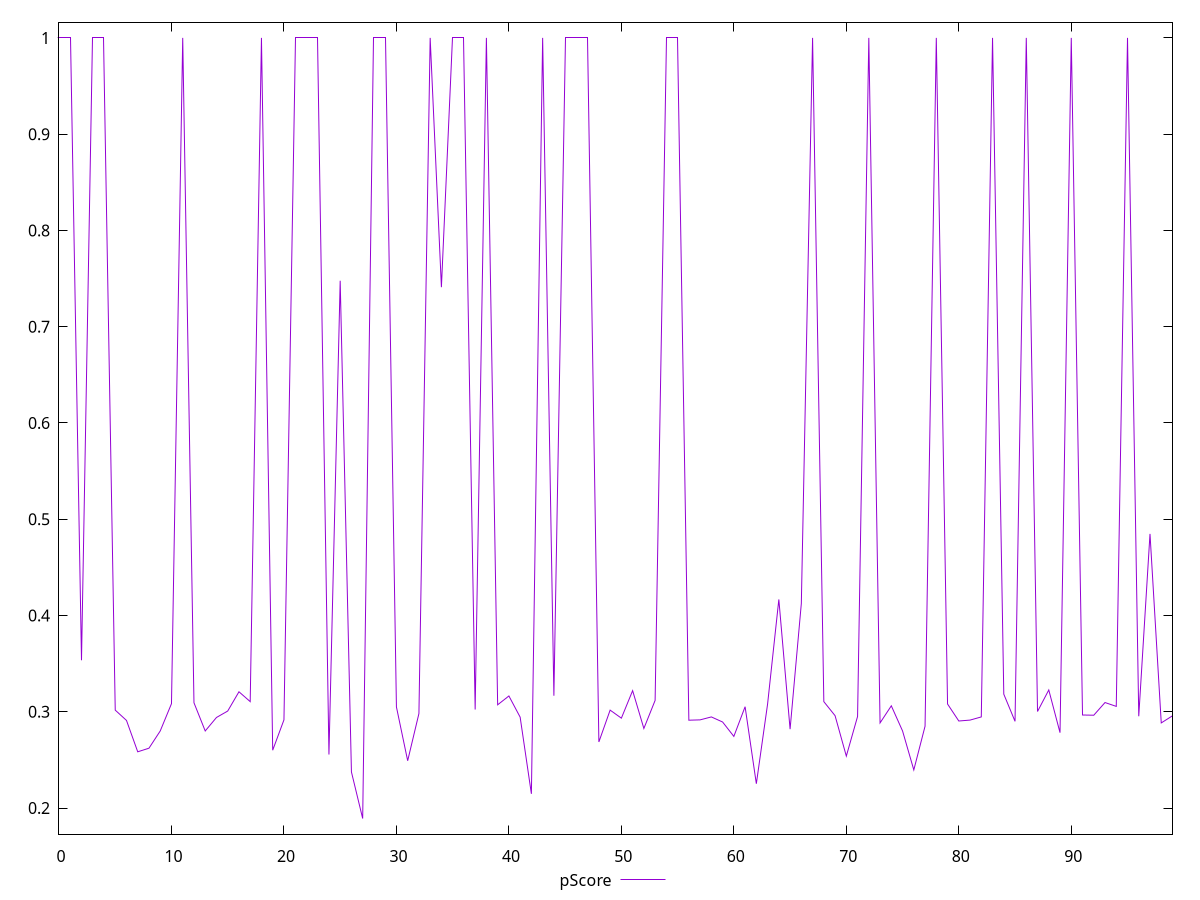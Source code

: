 reset

$pScore <<EOF
0 1
1 1
2 0.35352941176470587
3 1
4 1
5 0.30176470588235293
6 0.29105882352941176
7 0.2584705882352941
8 0.262235294117647
9 0.2801176470588235
10 0.3084705882352941
11 1
12 0.3094117647058824
13 0.2801176470588235
14 0.2941176470588235
15 0.3008235294117647
16 0.32082352941176473
17 0.3105882352941176
18 1
19 0.2601176470588235
20 0.29164705882352937
21 1
22 1
23 1
24 0.2556470588235294
25 0.7477777777777778
26 0.23752941176470588
27 0.18917647058823528
28 1
29 1
30 0.30505882352941177
31 0.24917647058823528
32 0.29823529411764704
33 1
34 0.7411111111111112
35 1
36 1
37 0.3023529411764706
38 1
39 0.30729411764705883
40 0.3164705882352941
41 0.29447058823529415
42 0.2148235294117647
43 1
44 0.31670588235294117
45 1
46 1
47 1
48 0.2687058823529412
49 0.30176470588235293
50 0.29341176470588237
51 0.322
52 0.28270588235294114
53 0.3118823529411765
54 1
55 1
56 0.2912941176470588
57 0.29164705882352937
58 0.29470588235294115
59 0.28941176470588237
60 0.27447058823529413
61 0.3052941176470588
62 0.2252941176470588
63 0.3081176470588235
64 0.41670588235294115
65 0.28200000000000003
66 0.41247058823529414
67 1
68 0.3105882352941176
69 0.296
70 0.254
71 0.29517647058823526
72 1
73 0.28847058823529415
74 0.30623529411764705
75 0.2801176470588235
76 0.23964705882352938
77 0.28505882352941175
78 1
79 0.3081176470588235
80 0.29047058823529415
81 0.29141176470588237
82 0.29470588235294115
83 1
84 0.3183529411764706
85 0.29011764705882354
86 1
87 0.3003529411764706
88 0.3227058823529412
89 0.2783529411764706
90 1
91 0.29670588235294115
92 0.29647058823529415
93 0.3096470588235294
94 0.3056470588235294
95 1
96 0.2954117647058824
97 0.4848235294117647
98 0.28847058823529415
99 0.2958823529411765
EOF

set key outside below
set xrange [0:99]
set yrange [0.17295999999999997:1.0162164705882353]
set trange [0.17295999999999997:1.0162164705882353]
set terminal svg size 640, 500 enhanced background rgb 'white'
set output "report_00015_2021-02-09T16-11-33.973Z/uses-rel-preload/samples/pages/pScore/values.svg"

plot $pScore title "pScore" with line

reset
